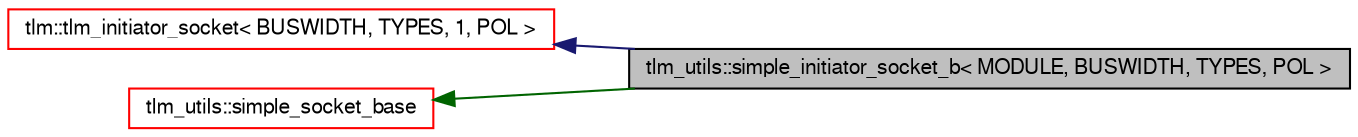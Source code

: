 digraph G
{
  edge [fontname="FreeSans",fontsize="10",labelfontname="FreeSans",labelfontsize="10"];
  node [fontname="FreeSans",fontsize="10",shape=record];
  rankdir=LR;
  Node1 [label="tlm_utils::simple_initiator_socket_b\< MODULE, BUSWIDTH, TYPES, POL \>",height=0.2,width=0.4,color="black", fillcolor="grey75", style="filled" fontcolor="black"];
  Node2 -> Node1 [dir=back,color="midnightblue",fontsize="10",style="solid",fontname="FreeSans"];
  Node2 [label="tlm::tlm_initiator_socket\< BUSWIDTH, TYPES, 1, POL \>",height=0.2,width=0.4,color="red", fillcolor="white", style="filled",URL="$a00093.html"];
  Node3 -> Node1 [dir=back,color="darkgreen",fontsize="10",style="solid",fontname="FreeSans"];
  Node3 [label="tlm_utils::simple_socket_base",height=0.2,width=0.4,color="red", fillcolor="white", style="filled",URL="$a00043.html"];
}
